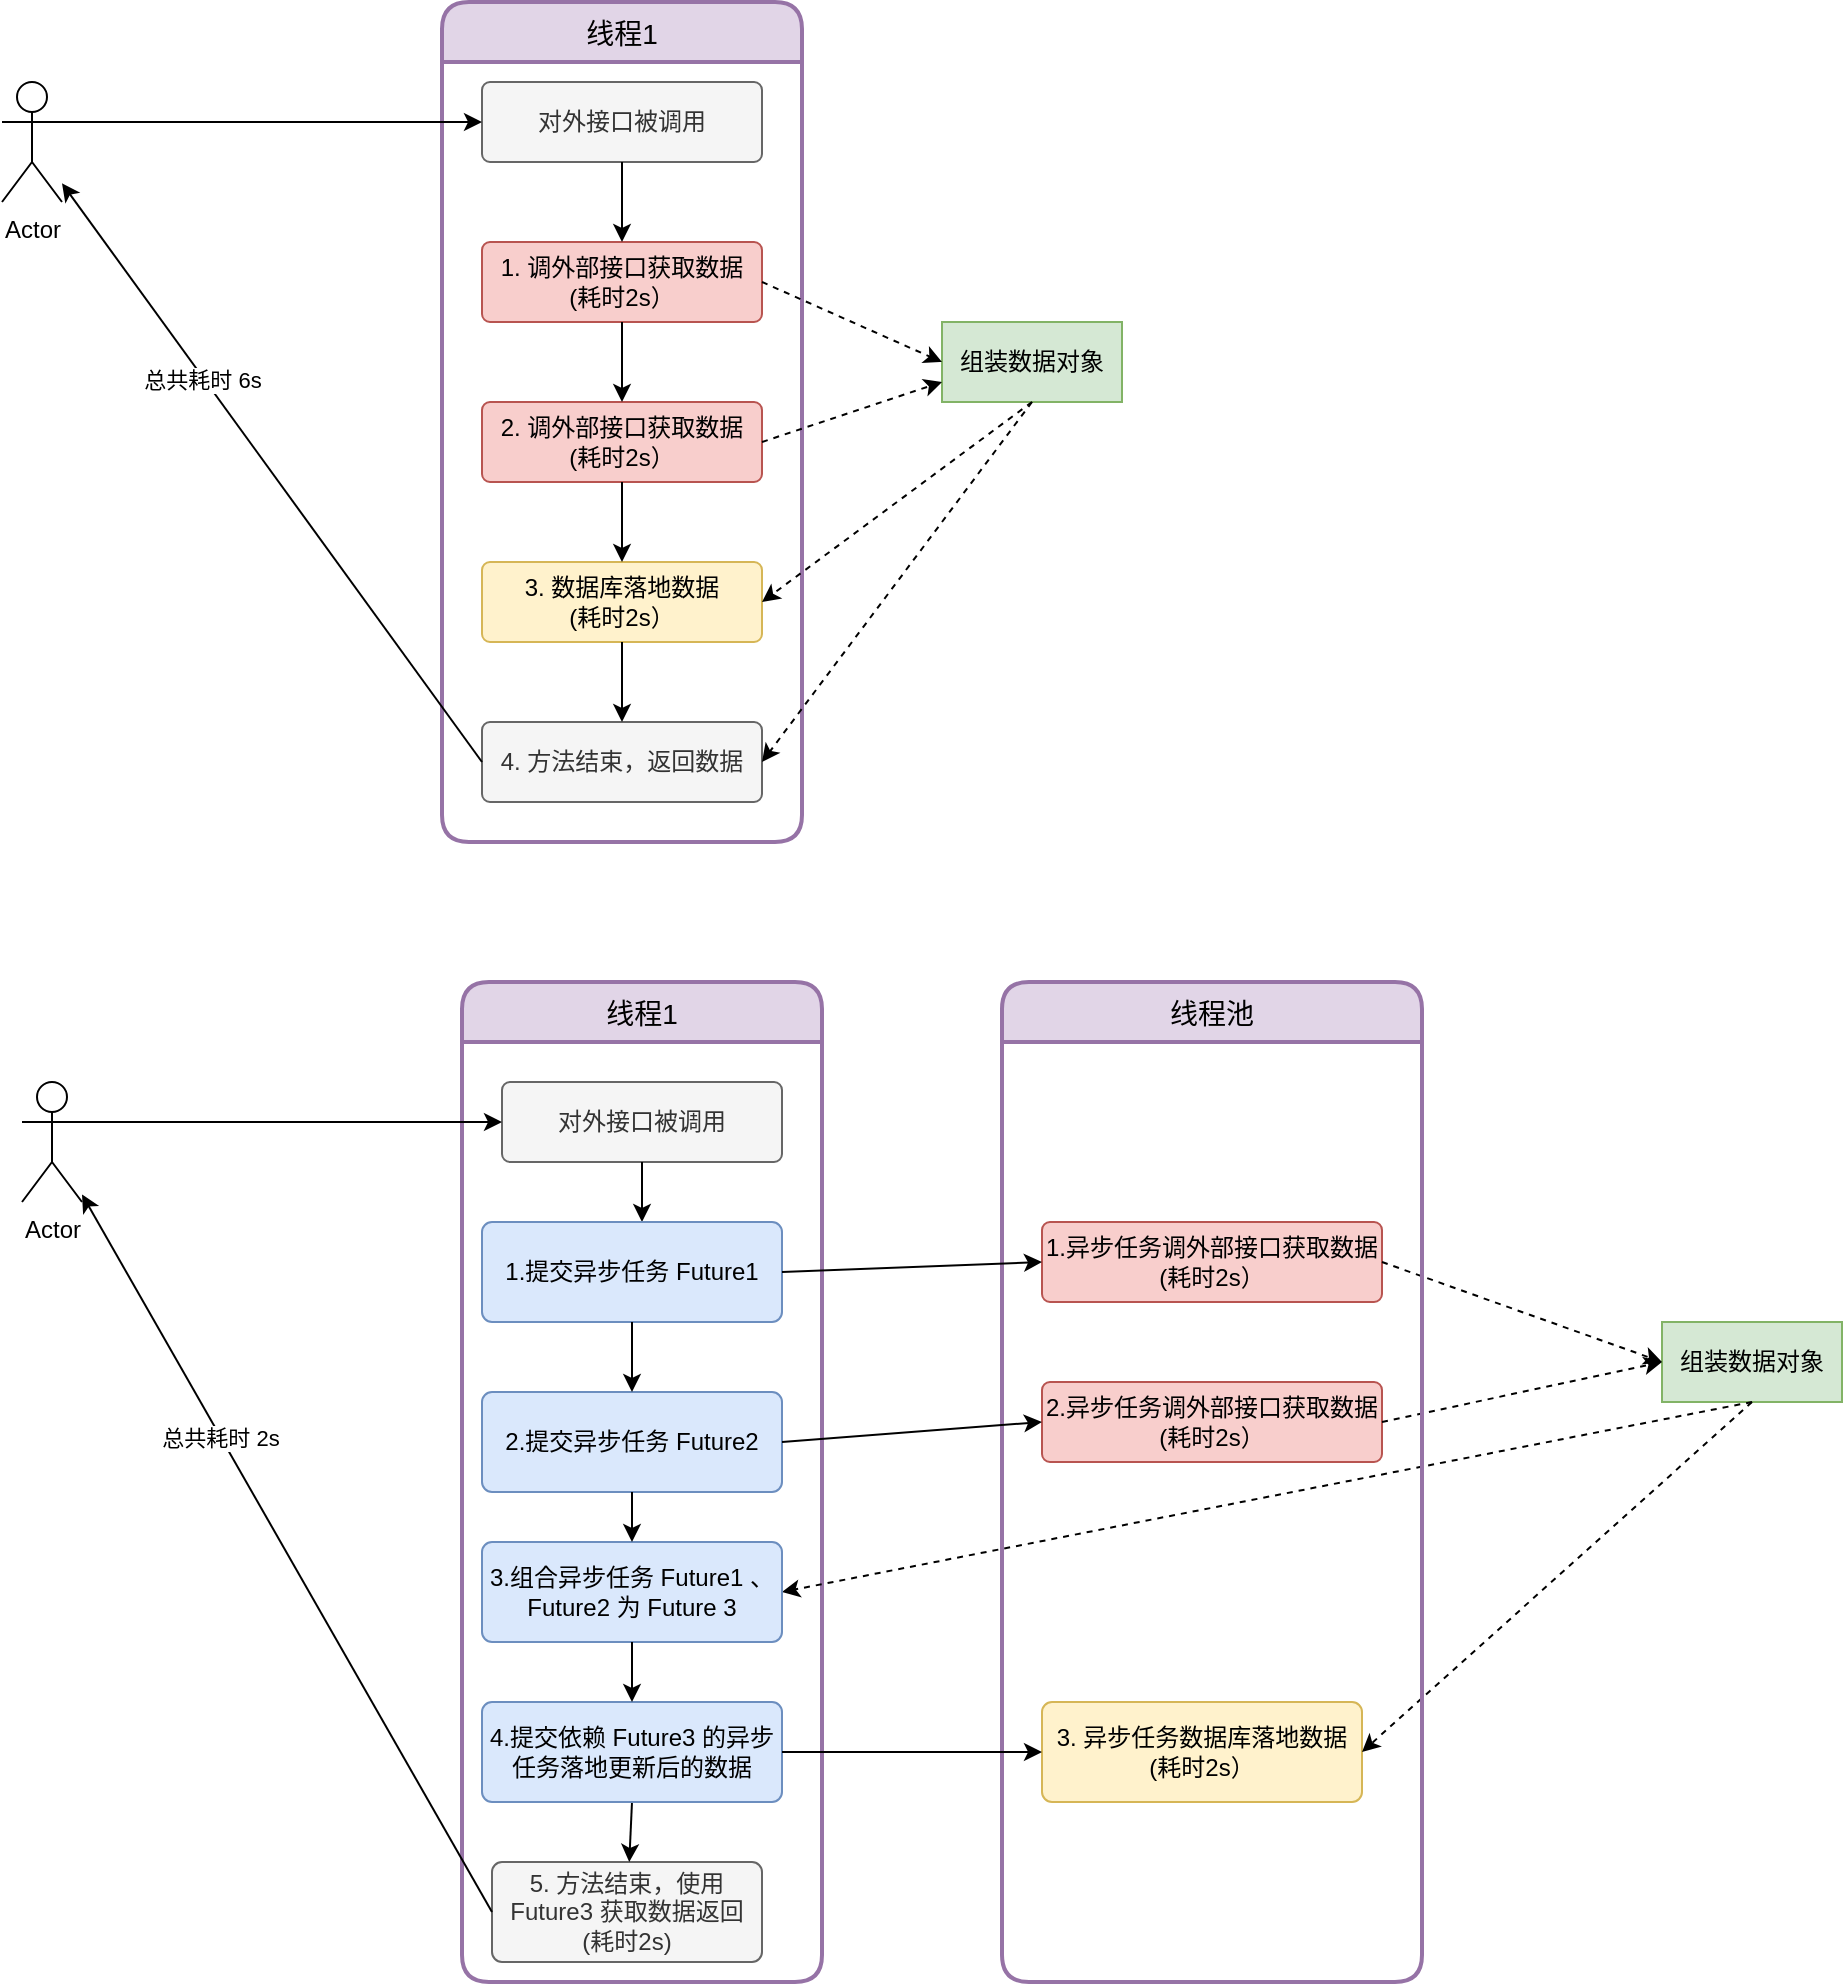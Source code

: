 <mxfile version="14.9.6" type="device"><diagram id="RXMxRGYJJL3W3shrAFnF" name="Page-1"><mxGraphModel dx="946" dy="557" grid="1" gridSize="10" guides="1" tooltips="1" connect="1" arrows="1" fold="1" page="1" pageScale="1" pageWidth="850" pageHeight="1100" math="0" shadow="0"><root><mxCell id="0"/><mxCell id="1" parent="0"/><mxCell id="CoyOZ_samb6J3eGKVwf6-1" value="Actor" style="shape=umlActor;verticalLabelPosition=bottom;verticalAlign=top;html=1;outlineConnect=0;" vertex="1" parent="1"><mxGeometry x="90" y="200" width="30" height="60" as="geometry"/></mxCell><mxCell id="CoyOZ_samb6J3eGKVwf6-2" value="线程1" style="swimlane;childLayout=stackLayout;horizontal=1;startSize=30;horizontalStack=0;rounded=1;fontSize=14;fontStyle=0;strokeWidth=2;resizeParent=0;resizeLast=1;shadow=0;dashed=0;align=center;fillColor=#e1d5e7;strokeColor=#9673a6;" vertex="1" parent="1"><mxGeometry x="310" y="160" width="180" height="420" as="geometry"/></mxCell><mxCell id="CoyOZ_samb6J3eGKVwf6-4" value="1. 调外部接口获取数据 &lt;br&gt;(耗时2s）" style="rounded=1;arcSize=10;whiteSpace=wrap;html=1;align=center;fillColor=#f8cecc;strokeColor=#b85450;" vertex="1" parent="1"><mxGeometry x="330" y="280" width="140" height="40" as="geometry"/></mxCell><mxCell id="CoyOZ_samb6J3eGKVwf6-5" value="2. 调外部接口获取数据 &lt;br&gt;(耗时2s）" style="rounded=1;arcSize=10;whiteSpace=wrap;html=1;align=center;fillColor=#f8cecc;strokeColor=#b85450;" vertex="1" parent="1"><mxGeometry x="330" y="360" width="140" height="40" as="geometry"/></mxCell><mxCell id="CoyOZ_samb6J3eGKVwf6-6" value="3. 数据库落地数据 &lt;br&gt;(耗时2s）" style="rounded=1;arcSize=10;whiteSpace=wrap;html=1;align=center;fillColor=#fff2cc;strokeColor=#d6b656;" vertex="1" parent="1"><mxGeometry x="330" y="440" width="140" height="40" as="geometry"/></mxCell><mxCell id="CoyOZ_samb6J3eGKVwf6-7" value="4. 方法结束，返回数据" style="rounded=1;arcSize=10;whiteSpace=wrap;html=1;align=center;fillColor=#f5f5f5;strokeColor=#666666;fontColor=#333333;" vertex="1" parent="1"><mxGeometry x="330" y="520" width="140" height="40" as="geometry"/></mxCell><mxCell id="CoyOZ_samb6J3eGKVwf6-8" value="" style="endArrow=classic;html=1;exitX=0.5;exitY=1;exitDx=0;exitDy=0;entryX=0.5;entryY=0;entryDx=0;entryDy=0;" edge="1" parent="1" source="CoyOZ_samb6J3eGKVwf6-4" target="CoyOZ_samb6J3eGKVwf6-5"><mxGeometry width="50" height="50" relative="1" as="geometry"><mxPoint x="550" y="400" as="sourcePoint"/><mxPoint x="600" y="350" as="targetPoint"/></mxGeometry></mxCell><mxCell id="CoyOZ_samb6J3eGKVwf6-9" value="" style="endArrow=classic;html=1;exitX=0.5;exitY=1;exitDx=0;exitDy=0;entryX=0.5;entryY=0;entryDx=0;entryDy=0;" edge="1" parent="1" source="CoyOZ_samb6J3eGKVwf6-5" target="CoyOZ_samb6J3eGKVwf6-6"><mxGeometry width="50" height="50" relative="1" as="geometry"><mxPoint x="550" y="450" as="sourcePoint"/><mxPoint x="600" y="400" as="targetPoint"/></mxGeometry></mxCell><mxCell id="CoyOZ_samb6J3eGKVwf6-10" value="" style="endArrow=classic;html=1;exitX=0.5;exitY=1;exitDx=0;exitDy=0;" edge="1" parent="1" source="CoyOZ_samb6J3eGKVwf6-6" target="CoyOZ_samb6J3eGKVwf6-7"><mxGeometry width="50" height="50" relative="1" as="geometry"><mxPoint x="550" y="470" as="sourcePoint"/><mxPoint x="600" y="420" as="targetPoint"/></mxGeometry></mxCell><mxCell id="CoyOZ_samb6J3eGKVwf6-11" value="组装数据对象" style="rounded=0;whiteSpace=wrap;html=1;fillColor=#d5e8d4;strokeColor=#82b366;" vertex="1" parent="1"><mxGeometry x="560" y="320" width="90" height="40" as="geometry"/></mxCell><mxCell id="CoyOZ_samb6J3eGKVwf6-12" value="" style="endArrow=classic;html=1;exitX=1;exitY=0.5;exitDx=0;exitDy=0;entryX=0;entryY=0.5;entryDx=0;entryDy=0;dashed=1;" edge="1" parent="1" source="CoyOZ_samb6J3eGKVwf6-4" target="CoyOZ_samb6J3eGKVwf6-11"><mxGeometry width="50" height="50" relative="1" as="geometry"><mxPoint x="560" y="440" as="sourcePoint"/><mxPoint x="610" y="390" as="targetPoint"/></mxGeometry></mxCell><mxCell id="CoyOZ_samb6J3eGKVwf6-13" value="" style="endArrow=classic;html=1;exitX=1;exitY=0.5;exitDx=0;exitDy=0;dashed=1;" edge="1" parent="1" source="CoyOZ_samb6J3eGKVwf6-5"><mxGeometry width="50" height="50" relative="1" as="geometry"><mxPoint x="490" y="420" as="sourcePoint"/><mxPoint x="560" y="350" as="targetPoint"/></mxGeometry></mxCell><mxCell id="CoyOZ_samb6J3eGKVwf6-14" value="" style="endArrow=classic;html=1;exitX=0.5;exitY=1;exitDx=0;exitDy=0;entryX=1;entryY=0.5;entryDx=0;entryDy=0;dashed=1;" edge="1" parent="1" source="CoyOZ_samb6J3eGKVwf6-11" target="CoyOZ_samb6J3eGKVwf6-6"><mxGeometry width="50" height="50" relative="1" as="geometry"><mxPoint x="610" y="510" as="sourcePoint"/><mxPoint x="660" y="460" as="targetPoint"/></mxGeometry></mxCell><mxCell id="CoyOZ_samb6J3eGKVwf6-15" value="" style="endArrow=classic;html=1;exitX=0.5;exitY=1;exitDx=0;exitDy=0;entryX=1;entryY=0.5;entryDx=0;entryDy=0;dashed=1;" edge="1" parent="1" source="CoyOZ_samb6J3eGKVwf6-11" target="CoyOZ_samb6J3eGKVwf6-7"><mxGeometry width="50" height="50" relative="1" as="geometry"><mxPoint x="590" y="380" as="sourcePoint"/><mxPoint x="550" y="490" as="targetPoint"/></mxGeometry></mxCell><mxCell id="CoyOZ_samb6J3eGKVwf6-17" value="对外接口被调用" style="rounded=1;arcSize=10;whiteSpace=wrap;html=1;align=center;fillColor=#f5f5f5;strokeColor=#666666;fontColor=#333333;" vertex="1" parent="1"><mxGeometry x="330" y="200" width="140" height="40" as="geometry"/></mxCell><mxCell id="CoyOZ_samb6J3eGKVwf6-18" value="" style="endArrow=classic;html=1;exitX=0.5;exitY=1;exitDx=0;exitDy=0;" edge="1" parent="1" source="CoyOZ_samb6J3eGKVwf6-17" target="CoyOZ_samb6J3eGKVwf6-4"><mxGeometry width="50" height="50" relative="1" as="geometry"><mxPoint x="670" y="240" as="sourcePoint"/><mxPoint x="720" y="190" as="targetPoint"/></mxGeometry></mxCell><mxCell id="CoyOZ_samb6J3eGKVwf6-20" value="" style="endArrow=classic;html=1;exitX=1;exitY=0.333;exitDx=0;exitDy=0;exitPerimeter=0;entryX=0;entryY=0.5;entryDx=0;entryDy=0;" edge="1" parent="1" source="CoyOZ_samb6J3eGKVwf6-1" target="CoyOZ_samb6J3eGKVwf6-17"><mxGeometry width="50" height="50" relative="1" as="geometry"><mxPoint x="400" y="430" as="sourcePoint"/><mxPoint x="450" y="380" as="targetPoint"/></mxGeometry></mxCell><mxCell id="CoyOZ_samb6J3eGKVwf6-21" value="" style="endArrow=classic;html=1;exitX=0;exitY=0.5;exitDx=0;exitDy=0;" edge="1" parent="1" source="CoyOZ_samb6J3eGKVwf6-7" target="CoyOZ_samb6J3eGKVwf6-1"><mxGeometry width="50" height="50" relative="1" as="geometry"><mxPoint x="400" y="430" as="sourcePoint"/><mxPoint x="450" y="380" as="targetPoint"/></mxGeometry></mxCell><mxCell id="CoyOZ_samb6J3eGKVwf6-22" value="总共耗时 6s" style="edgeLabel;html=1;align=center;verticalAlign=middle;resizable=0;points=[];" vertex="1" connectable="0" parent="CoyOZ_samb6J3eGKVwf6-21"><mxGeometry x="0.325" y="1" relative="1" as="geometry"><mxPoint as="offset"/></mxGeometry></mxCell><mxCell id="CoyOZ_samb6J3eGKVwf6-23" value="Actor" style="shape=umlActor;verticalLabelPosition=bottom;verticalAlign=top;html=1;outlineConnect=0;" vertex="1" parent="1"><mxGeometry x="100" y="700" width="30" height="60" as="geometry"/></mxCell><mxCell id="CoyOZ_samb6J3eGKVwf6-24" value="线程1" style="swimlane;childLayout=stackLayout;horizontal=1;startSize=30;horizontalStack=0;rounded=1;fontSize=14;fontStyle=0;strokeWidth=2;resizeParent=0;resizeLast=1;shadow=0;dashed=0;align=center;fillColor=#e1d5e7;strokeColor=#9673a6;" vertex="1" parent="1"><mxGeometry x="320" y="650" width="180" height="500" as="geometry"/></mxCell><mxCell id="CoyOZ_samb6J3eGKVwf6-25" value="1.异步任务调外部接口获取数据 &lt;br&gt;(耗时2s）" style="rounded=1;arcSize=10;whiteSpace=wrap;html=1;align=center;fillColor=#f8cecc;strokeColor=#b85450;" vertex="1" parent="1"><mxGeometry x="610" y="770" width="170" height="40" as="geometry"/></mxCell><mxCell id="CoyOZ_samb6J3eGKVwf6-26" value="2.异步任务调外部接口获取数据 &lt;br&gt;(耗时2s）" style="rounded=1;arcSize=10;whiteSpace=wrap;html=1;align=center;fillColor=#f8cecc;strokeColor=#b85450;" vertex="1" parent="1"><mxGeometry x="610" y="850" width="170" height="40" as="geometry"/></mxCell><mxCell id="CoyOZ_samb6J3eGKVwf6-27" value="3. 异步任务数据库落地数据 &lt;br&gt;(耗时2s）" style="rounded=1;arcSize=10;whiteSpace=wrap;html=1;align=center;fillColor=#fff2cc;strokeColor=#d6b656;" vertex="1" parent="1"><mxGeometry x="610" y="1010" width="160" height="50" as="geometry"/></mxCell><mxCell id="CoyOZ_samb6J3eGKVwf6-28" value="5. 方法结束，使用Future3 获取数据返回&lt;br&gt;(耗时2s)" style="rounded=1;arcSize=10;whiteSpace=wrap;html=1;align=center;fillColor=#f5f5f5;strokeColor=#666666;fontColor=#333333;" vertex="1" parent="1"><mxGeometry x="335" y="1090" width="135" height="50" as="geometry"/></mxCell><mxCell id="CoyOZ_samb6J3eGKVwf6-31" value="" style="endArrow=classic;html=1;exitX=0.5;exitY=1;exitDx=0;exitDy=0;" edge="1" parent="1" source="CoyOZ_samb6J3eGKVwf6-50" target="CoyOZ_samb6J3eGKVwf6-28"><mxGeometry width="50" height="50" relative="1" as="geometry"><mxPoint x="360" y="1080" as="sourcePoint"/><mxPoint x="610" y="920" as="targetPoint"/></mxGeometry></mxCell><mxCell id="CoyOZ_samb6J3eGKVwf6-32" value="组装数据对象" style="rounded=0;whiteSpace=wrap;html=1;fillColor=#d5e8d4;strokeColor=#82b366;" vertex="1" parent="1"><mxGeometry x="920" y="820" width="90" height="40" as="geometry"/></mxCell><mxCell id="CoyOZ_samb6J3eGKVwf6-33" value="" style="endArrow=classic;html=1;exitX=1;exitY=0.5;exitDx=0;exitDy=0;entryX=0;entryY=0.5;entryDx=0;entryDy=0;dashed=1;" edge="1" parent="1" source="CoyOZ_samb6J3eGKVwf6-25" target="CoyOZ_samb6J3eGKVwf6-32"><mxGeometry width="50" height="50" relative="1" as="geometry"><mxPoint x="840" y="930" as="sourcePoint"/><mxPoint x="890" y="880" as="targetPoint"/></mxGeometry></mxCell><mxCell id="CoyOZ_samb6J3eGKVwf6-34" value="" style="endArrow=classic;html=1;exitX=1;exitY=0.5;exitDx=0;exitDy=0;dashed=1;entryX=0;entryY=0.5;entryDx=0;entryDy=0;" edge="1" parent="1" source="CoyOZ_samb6J3eGKVwf6-26" target="CoyOZ_samb6J3eGKVwf6-32"><mxGeometry width="50" height="50" relative="1" as="geometry"><mxPoint x="770" y="910" as="sourcePoint"/><mxPoint x="840" y="840" as="targetPoint"/></mxGeometry></mxCell><mxCell id="CoyOZ_samb6J3eGKVwf6-35" value="" style="endArrow=classic;html=1;exitX=0.5;exitY=1;exitDx=0;exitDy=0;entryX=1;entryY=0.5;entryDx=0;entryDy=0;dashed=1;" edge="1" parent="1" source="CoyOZ_samb6J3eGKVwf6-32" target="CoyOZ_samb6J3eGKVwf6-27"><mxGeometry width="50" height="50" relative="1" as="geometry"><mxPoint x="620" y="1010" as="sourcePoint"/><mxPoint x="670" y="960" as="targetPoint"/></mxGeometry></mxCell><mxCell id="CoyOZ_samb6J3eGKVwf6-36" value="" style="endArrow=classic;html=1;exitX=0.5;exitY=1;exitDx=0;exitDy=0;entryX=1;entryY=0.5;entryDx=0;entryDy=0;dashed=1;" edge="1" parent="1" source="CoyOZ_samb6J3eGKVwf6-32" target="CoyOZ_samb6J3eGKVwf6-49"><mxGeometry width="50" height="50" relative="1" as="geometry"><mxPoint x="600" y="880" as="sourcePoint"/><mxPoint x="560" y="990" as="targetPoint"/></mxGeometry></mxCell><mxCell id="CoyOZ_samb6J3eGKVwf6-37" value="对外接口被调用" style="rounded=1;arcSize=10;whiteSpace=wrap;html=1;align=center;fillColor=#f5f5f5;strokeColor=#666666;fontColor=#333333;" vertex="1" parent="1"><mxGeometry x="340" y="700" width="140" height="40" as="geometry"/></mxCell><mxCell id="CoyOZ_samb6J3eGKVwf6-38" value="" style="endArrow=classic;html=1;exitX=0.5;exitY=1;exitDx=0;exitDy=0;" edge="1" parent="1" source="CoyOZ_samb6J3eGKVwf6-37"><mxGeometry width="50" height="50" relative="1" as="geometry"><mxPoint x="680" y="740" as="sourcePoint"/><mxPoint x="410" y="770" as="targetPoint"/></mxGeometry></mxCell><mxCell id="CoyOZ_samb6J3eGKVwf6-39" value="" style="endArrow=classic;html=1;exitX=1;exitY=0.333;exitDx=0;exitDy=0;exitPerimeter=0;entryX=0;entryY=0.5;entryDx=0;entryDy=0;" edge="1" parent="1" source="CoyOZ_samb6J3eGKVwf6-23" target="CoyOZ_samb6J3eGKVwf6-37"><mxGeometry width="50" height="50" relative="1" as="geometry"><mxPoint x="410" y="930" as="sourcePoint"/><mxPoint x="460" y="880" as="targetPoint"/></mxGeometry></mxCell><mxCell id="CoyOZ_samb6J3eGKVwf6-40" value="" style="endArrow=classic;html=1;exitX=0;exitY=0.5;exitDx=0;exitDy=0;" edge="1" parent="1" source="CoyOZ_samb6J3eGKVwf6-28" target="CoyOZ_samb6J3eGKVwf6-23"><mxGeometry width="50" height="50" relative="1" as="geometry"><mxPoint x="410" y="930" as="sourcePoint"/><mxPoint x="460" y="880" as="targetPoint"/></mxGeometry></mxCell><mxCell id="CoyOZ_samb6J3eGKVwf6-41" value="总共耗时 2s" style="edgeLabel;html=1;align=center;verticalAlign=middle;resizable=0;points=[];" vertex="1" connectable="0" parent="CoyOZ_samb6J3eGKVwf6-40"><mxGeometry x="0.325" y="1" relative="1" as="geometry"><mxPoint as="offset"/></mxGeometry></mxCell><mxCell id="CoyOZ_samb6J3eGKVwf6-42" value="线程池" style="swimlane;childLayout=stackLayout;horizontal=1;startSize=30;horizontalStack=0;rounded=1;fontSize=14;fontStyle=0;strokeWidth=2;resizeParent=0;resizeLast=1;shadow=0;dashed=0;align=center;fillColor=#e1d5e7;strokeColor=#9673a6;" vertex="1" parent="1"><mxGeometry x="590" y="650" width="210" height="500" as="geometry"/></mxCell><mxCell id="CoyOZ_samb6J3eGKVwf6-43" value="1.提交异步任务 Future1&lt;br&gt;" style="rounded=1;arcSize=10;whiteSpace=wrap;html=1;align=center;fillColor=#dae8fc;strokeColor=#6c8ebf;" vertex="1" parent="1"><mxGeometry x="330" y="770" width="150" height="50" as="geometry"/></mxCell><mxCell id="CoyOZ_samb6J3eGKVwf6-45" value="2.提交异步任务 Future2" style="rounded=1;arcSize=10;whiteSpace=wrap;html=1;align=center;fillColor=#dae8fc;strokeColor=#6c8ebf;" vertex="1" parent="1"><mxGeometry x="330" y="855" width="150" height="50" as="geometry"/></mxCell><mxCell id="CoyOZ_samb6J3eGKVwf6-46" value="" style="endArrow=classic;html=1;exitX=0.5;exitY=1;exitDx=0;exitDy=0;" edge="1" parent="1" source="CoyOZ_samb6J3eGKVwf6-43" target="CoyOZ_samb6J3eGKVwf6-45"><mxGeometry width="50" height="50" relative="1" as="geometry"><mxPoint x="570" y="790" as="sourcePoint"/><mxPoint x="620" y="740" as="targetPoint"/></mxGeometry></mxCell><mxCell id="CoyOZ_samb6J3eGKVwf6-47" value="" style="endArrow=classic;html=1;exitX=1;exitY=0.5;exitDx=0;exitDy=0;entryX=0;entryY=0.5;entryDx=0;entryDy=0;" edge="1" parent="1" source="CoyOZ_samb6J3eGKVwf6-43" target="CoyOZ_samb6J3eGKVwf6-25"><mxGeometry width="50" height="50" relative="1" as="geometry"><mxPoint x="580" y="760" as="sourcePoint"/><mxPoint x="630" y="710" as="targetPoint"/></mxGeometry></mxCell><mxCell id="CoyOZ_samb6J3eGKVwf6-48" value="" style="endArrow=classic;html=1;exitX=1;exitY=0.5;exitDx=0;exitDy=0;entryX=0;entryY=0.5;entryDx=0;entryDy=0;" edge="1" parent="1" source="CoyOZ_samb6J3eGKVwf6-45" target="CoyOZ_samb6J3eGKVwf6-26"><mxGeometry width="50" height="50" relative="1" as="geometry"><mxPoint x="500" y="890" as="sourcePoint"/><mxPoint x="550" y="840" as="targetPoint"/></mxGeometry></mxCell><mxCell id="CoyOZ_samb6J3eGKVwf6-49" value="3.组合异步任务 Future1 、Future2 为 Future 3" style="rounded=1;arcSize=10;whiteSpace=wrap;html=1;align=center;fillColor=#dae8fc;strokeColor=#6c8ebf;" vertex="1" parent="1"><mxGeometry x="330" y="930" width="150" height="50" as="geometry"/></mxCell><mxCell id="CoyOZ_samb6J3eGKVwf6-50" value="4.提交依赖 Future3 的异步任务落地更新后的数据" style="rounded=1;arcSize=10;whiteSpace=wrap;html=1;align=center;fillColor=#dae8fc;strokeColor=#6c8ebf;" vertex="1" parent="1"><mxGeometry x="330" y="1010" width="150" height="50" as="geometry"/></mxCell><mxCell id="CoyOZ_samb6J3eGKVwf6-51" value="" style="endArrow=classic;html=1;exitX=0.5;exitY=1;exitDx=0;exitDy=0;entryX=0.5;entryY=0;entryDx=0;entryDy=0;" edge="1" parent="1" source="CoyOZ_samb6J3eGKVwf6-45" target="CoyOZ_samb6J3eGKVwf6-49"><mxGeometry width="50" height="50" relative="1" as="geometry"><mxPoint x="280" y="850" as="sourcePoint"/><mxPoint x="330" y="800" as="targetPoint"/></mxGeometry></mxCell><mxCell id="CoyOZ_samb6J3eGKVwf6-52" value="" style="endArrow=classic;html=1;entryX=0.5;entryY=0;entryDx=0;entryDy=0;exitX=0.5;exitY=1;exitDx=0;exitDy=0;" edge="1" parent="1" source="CoyOZ_samb6J3eGKVwf6-49" target="CoyOZ_samb6J3eGKVwf6-50"><mxGeometry width="50" height="50" relative="1" as="geometry"><mxPoint x="400" y="980" as="sourcePoint"/><mxPoint x="400" y="1020" as="targetPoint"/></mxGeometry></mxCell><mxCell id="CoyOZ_samb6J3eGKVwf6-53" value="" style="endArrow=classic;html=1;exitX=1;exitY=0.5;exitDx=0;exitDy=0;" edge="1" parent="1" source="CoyOZ_samb6J3eGKVwf6-50"><mxGeometry width="50" height="50" relative="1" as="geometry"><mxPoint x="530" y="1080" as="sourcePoint"/><mxPoint x="610" y="1035" as="targetPoint"/></mxGeometry></mxCell></root></mxGraphModel></diagram></mxfile>